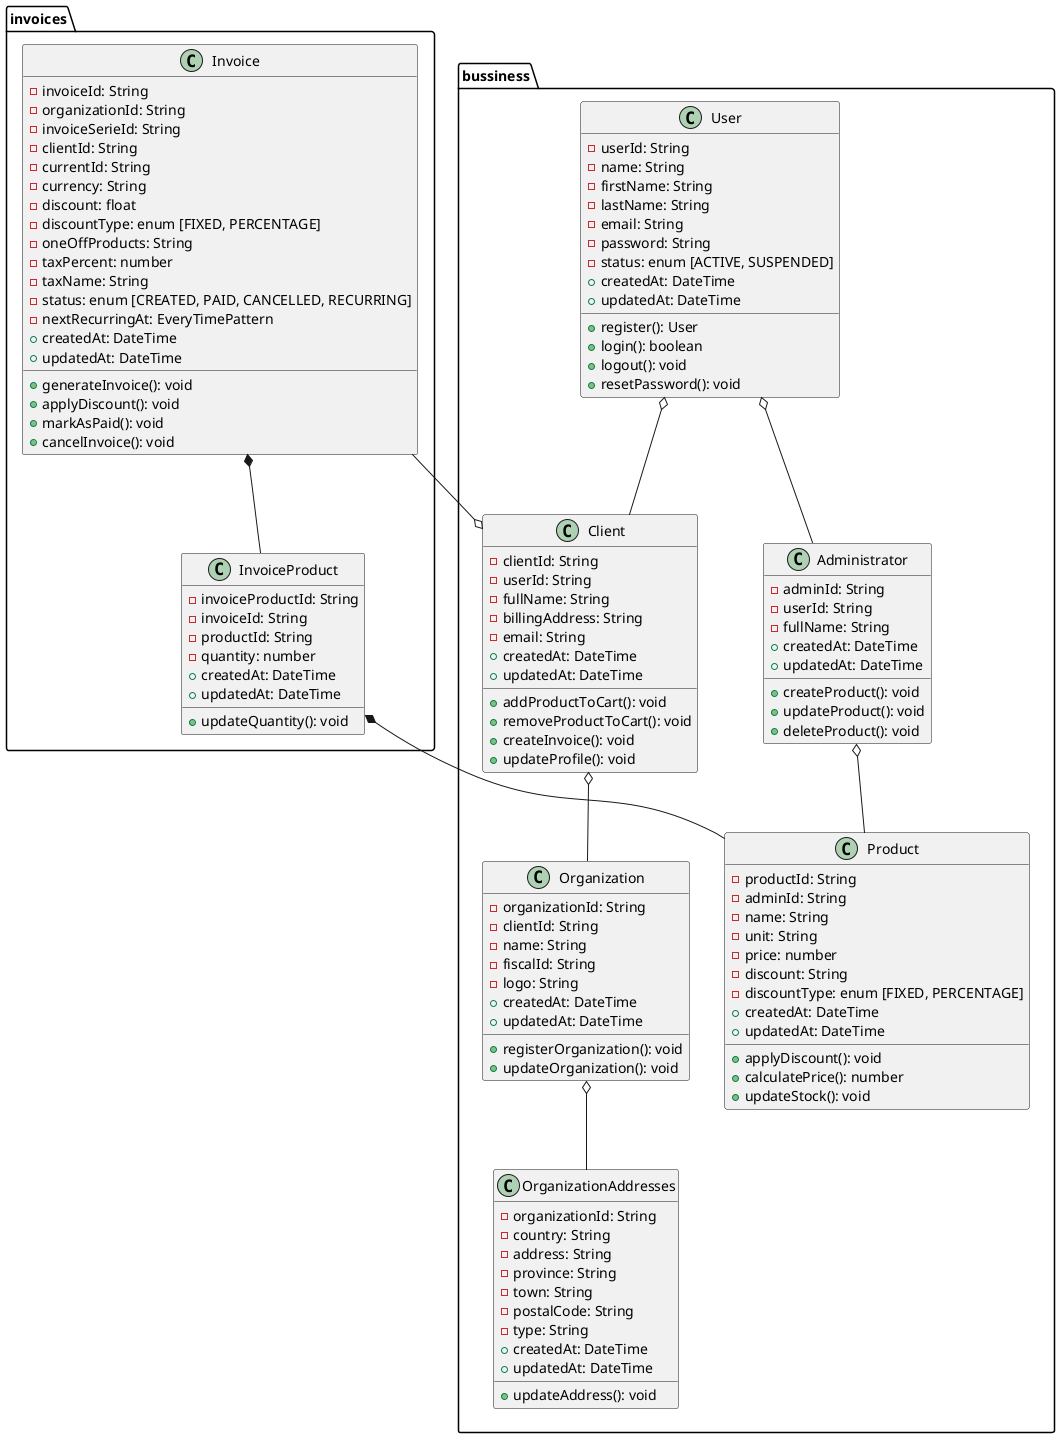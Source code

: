 @startuml

' Dirección vertical (de arriba a abajo)
top to bottom direction

skinparam entityPadding 20
skinparam entityFontSize 14


' Paquete bussiness
package bussiness {
    together {
        class Administrator {
            - adminId: String
            - userId: String
            - fullName: String
            + createdAt: DateTime
            + updatedAt: DateTime
            + createProduct(): void
            + updateProduct(): void
            + deleteProduct(): void
        }

        class Product {
            - productId: String
            - adminId: String
            - name: String
            - unit: String
            - price: number
            - discount: String
            - discountType: enum [FIXED, PERCENTAGE]
            + createdAt: DateTime
            + updatedAt: DateTime
            + applyDiscount(): void
            + calculatePrice(): number
            + updateStock(): void
        }
    }
    
    class User {
        - userId: String
        - name: String
        - firstName: String
        - lastName: String
        - email: String
        - password: String
        - status: enum [ACTIVE, SUSPENDED]
        + createdAt: DateTime
        + updatedAt: DateTime
        + register(): User
        + login(): boolean
        + logout(): void
        + resetPassword(): void
    }
    together {
        class OrganizationAddresses {
            - organizationId: String
            - country: String
            - address: String
            - province: String
            - town: String
            - postalCode: String
            - type: String
            + createdAt: DateTime
            + updatedAt: DateTime
            + updateAddress(): void
        }

        class Organization {
            - organizationId: String
            - clientId: String
            - name: String
            - fiscalId: String
            - logo: String
            + createdAt: DateTime
            + updatedAt: DateTime
            + registerOrganization(): void
            + updateOrganization(): void
        }

        class Client {
            - clientId: String
            - userId: String
            - fullName: String
            - billingAddress: String
            - email: String
            + createdAt: DateTime
            + updatedAt: DateTime
            + addProductToCart(): void
            + removeProductToCart(): void
            + createInvoice(): void
            + updateProfile(): void
        }
    }
}

' Paquete invoices
package invoices {

    class InvoiceProduct {
        - invoiceProductId: String
        - invoiceId: String
        - productId: String
        - quantity: number
        + createdAt: DateTime
        + updatedAt: DateTime
        + updateQuantity(): void
    }

    class Invoice {
        - invoiceId: String
        - organizationId: String
        - invoiceSerieId: String
        - clientId: String
        - currentId: String
        - currency: String
        - discount: float
        - discountType: enum [FIXED, PERCENTAGE]
        - oneOffProducts: String
        - taxPercent: number
        - taxName: String
        - status: enum [CREATED, PAID, CANCELLED, RECURRING]
        - nextRecurringAt: EveryTimePattern
        + createdAt: DateTime
        + updatedAt: DateTime
        + generateInvoice(): void
        + applyDiscount(): void
        + markAsPaid(): void
        + cancelInvoice(): void
    }
}

' Relaciones
User o-- Client
User o-- Administrator
Administrator o-- Product

Client o-- Organization
Client o-l- Invoice

Organization o-- OrganizationAddresses

Invoice *-- InvoiceProduct
InvoiceProduct *-- Product 

@enduml
